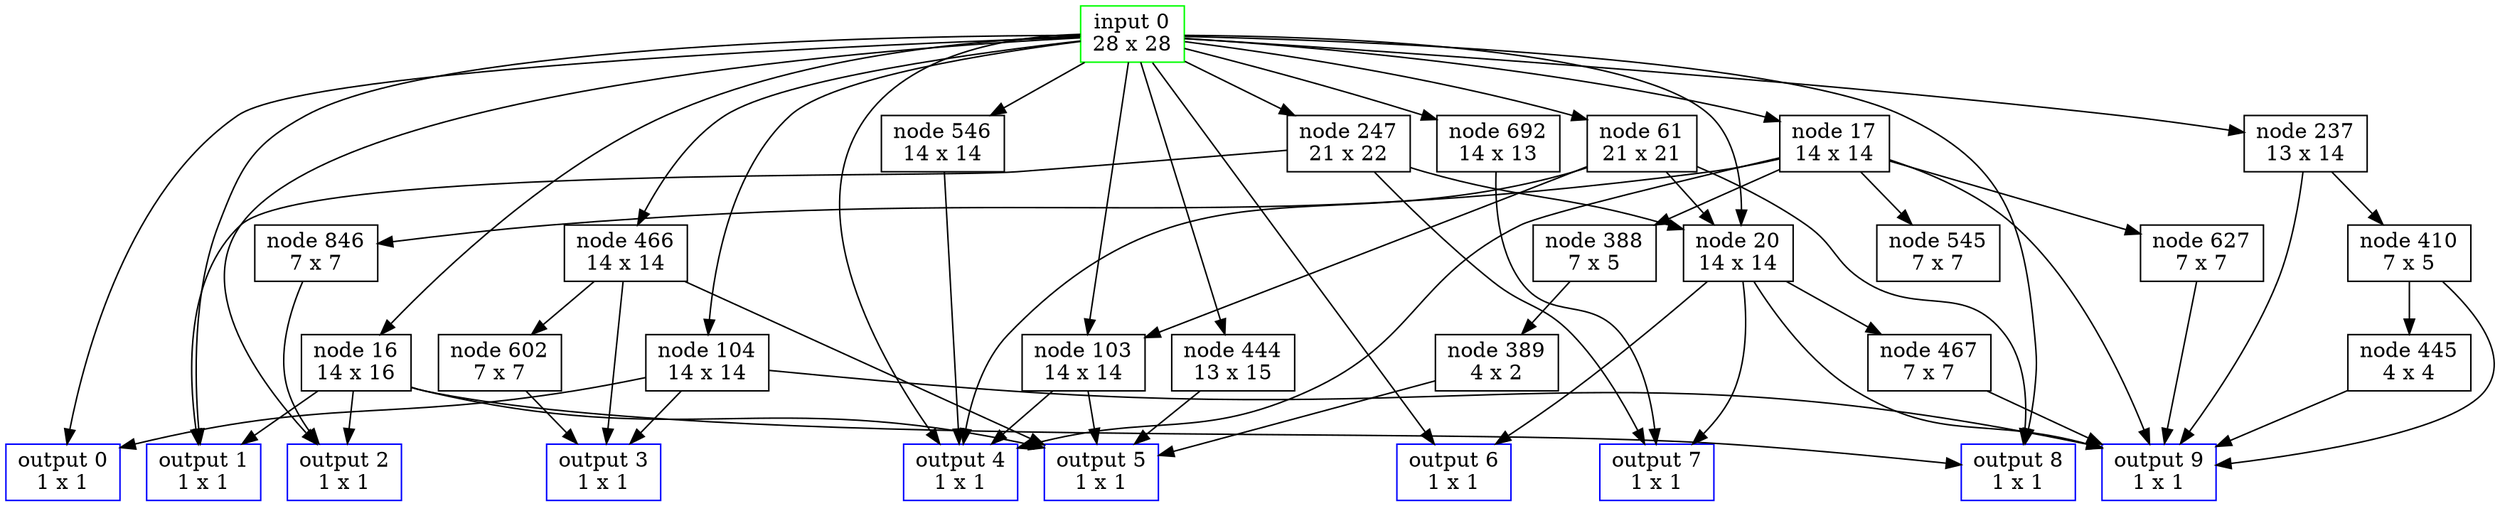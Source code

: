 #edge_disable = 1.0;
#edge_enable = 2.0;     
#edge_split = 3.0;     
#edge_add = 5.0;      
#edge_change_stride = 0.0;       
#node_change_size_x = 2.0;      
#node_change_size_y = 2.0;     
#node_change_pool_size = 0.0;     
#minimum 20 epochs evaluated before termination
#terminated after 10 epochs without finding best
#learning rate 0.001
#weight decay 0.001

digraph CNN {
	{
		rank = source;
		node0 [shape=box,color=green,label="input 0\n28 x 28"];
	}

	{
		rank = sink;
		node1 [shape=box,color=blue,label="output 0\n1 x 1"];
		node2 [shape=box,color=blue,label="output 1\n1 x 1"];
		node3 [shape=box,color=blue,label="output 2\n1 x 1"];
		node4 [shape=box,color=blue,label="output 3\n1 x 1"];
		node5 [shape=box,color=blue,label="output 4\n1 x 1"];
		node6 [shape=box,color=blue,label="output 5\n1 x 1"];
		node7 [shape=box,color=blue,label="output 6\n1 x 1"];
		node8 [shape=box,color=blue,label="output 7\n1 x 1"];
		node9 [shape=box,color=blue,label="output 8\n1 x 1"];
		node10 [shape=box,color=blue,label="output 9\n1 x 1"];
	}

	node1 -> node2 -> node3 -> node4 -> node5 -> node6 -> node7 -> node8 -> node9 -> node10 [style=invis];

	node61 [shape=box,label="node 61\n21 x 21"];
	node247 [shape=box,label="node 247\n21 x 22"];
	node16 [shape=box,label="node 16\n14 x 16"];
	node17 [shape=box,label="node 17\n14 x 14"];
	node20 [shape=box,label="node 20\n14 x 14"];
	node103 [shape=box,label="node 103\n14 x 14"];
	node104 [shape=box,label="node 104\n14 x 14"];
	node237 [shape=box,label="node 237\n13 x 14"];
	node444 [shape=box,label="node 444\n13 x 15"];
	node466 [shape=box,label="node 466\n14 x 14"];
	node546 [shape=box,label="node 546\n14 x 14"];
	node692 [shape=box,label="node 692\n14 x 13"];
	node388 [shape=box,label="node 388\n7 x 5"];
	node410 [shape=box,label="node 410\n7 x 5"];
	node467 [shape=box,label="node 467\n7 x 7"];
	node545 [shape=box,label="node 545\n7 x 7"];
	node602 [shape=box,label="node 602\n7 x 7"];
	node627 [shape=box,label="node 627\n7 x 7"];
	node846 [shape=box,label="node 846\n7 x 7"];
	node389 [shape=box,label="node 389\n4 x 2"];
	node445 [shape=box,label="node 445\n4 x 4"];
	node0 -> node1;
	node0 -> node2;
	node0 -> node3;
	node0 -> node5;
	node0 -> node7;
	node0 -> node9;
	node0 -> node16;
	node0 -> node17;
	node0 -> node20;
	node0 -> node61;
	node0 -> node103;
	node0 -> node104;
	node0 -> node237;
	node0 -> node247;
	node0 -> node444;
	node0 -> node466;
	node0 -> node546;
	node0 -> node692;
	node61 -> node20;
	node61 -> node9;
	node247 -> node20;
	node247 -> node8;
	node61 -> node103;
	node61 -> node5;
	node247 -> node2;
	node16 -> node6;
	node17 -> node5;
	node20 -> node10;
	node103 -> node6;
	node104 -> node1;
	node20 -> node8;
	node20 -> node7;
	node16 -> node3;
	node17 -> node10;
	node104 -> node10;
	node16 -> node2;
	node237 -> node10;
	node103 -> node5;
	node16 -> node9;
	node104 -> node4;
	node17 -> node388;
	node237 -> node410;
	node444 -> node6;
	node466 -> node4;
	node20 -> node467;
	node17 -> node545;
	node546 -> node5;
	node466 -> node602;
	node17 -> node627;
	node466 -> node6;
	node692 -> node8;
	node17 -> node846;
	node388 -> node389;
	node410 -> node10;
	node410 -> node445;
	node467 -> node10;
	node602 -> node4;
	node627 -> node10;
	node846 -> node3;
	node389 -> node6;
	node445 -> node10;
}
